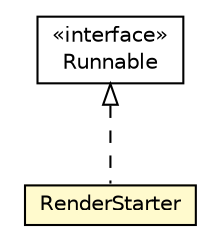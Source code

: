 #!/usr/local/bin/dot
#
# Class diagram 
# Generated by UMLGraph version R5_6-24-gf6e263 (http://www.umlgraph.org/)
#

digraph G {
	edge [fontname="Helvetica",fontsize=10,labelfontname="Helvetica",labelfontsize=10];
	node [fontname="Helvetica",fontsize=10,shape=plaintext];
	nodesep=0.25;
	ranksep=0.5;
	// org.universAAL.ui.handler.gui.swing.Renderer.RenderStarter
	c6695738 [label=<<table title="org.universAAL.ui.handler.gui.swing.Renderer.RenderStarter" border="0" cellborder="1" cellspacing="0" cellpadding="2" port="p" bgcolor="lemonChiffon" href="./Renderer.RenderStarter.html">
		<tr><td><table border="0" cellspacing="0" cellpadding="1">
<tr><td align="center" balign="center"> RenderStarter </td></tr>
		</table></td></tr>
		</table>>, URL="./Renderer.RenderStarter.html", fontname="Helvetica", fontcolor="black", fontsize=10.0];
	//org.universAAL.ui.handler.gui.swing.Renderer.RenderStarter implements java.lang.Runnable
	c6696346:p -> c6695738:p [dir=back,arrowtail=empty,style=dashed];
	// java.lang.Runnable
	c6696346 [label=<<table title="java.lang.Runnable" border="0" cellborder="1" cellspacing="0" cellpadding="2" port="p" href="http://java.sun.com/j2se/1.4.2/docs/api/java/lang/Runnable.html">
		<tr><td><table border="0" cellspacing="0" cellpadding="1">
<tr><td align="center" balign="center"> &#171;interface&#187; </td></tr>
<tr><td align="center" balign="center"> Runnable </td></tr>
		</table></td></tr>
		</table>>, URL="http://java.sun.com/j2se/1.4.2/docs/api/java/lang/Runnable.html", fontname="Helvetica", fontcolor="black", fontsize=10.0];
}

